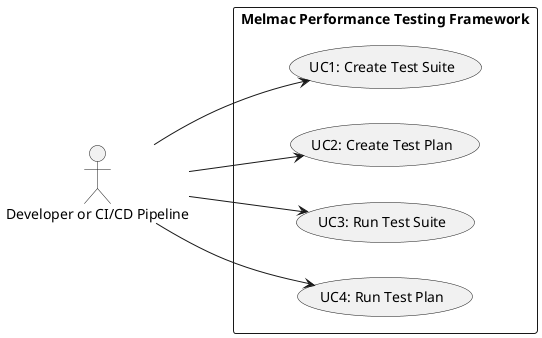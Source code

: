 @startuml use-case-diagram
left to right direction

actor "Developer or CI/CD Pipeline" as Dev

rectangle "Melmac Performance Testing Framework" {
    usecase "UC1: Create Test Suite" as UC1
    usecase "UC2: Create Test Plan" as UC2
    usecase "UC3: Run Test Suite" as UC3
    usecase "UC4: Run Test Plan" as UC4
}

Dev --> UC1
Dev --> UC2
Dev --> UC3
Dev --> UC4

@enduml
